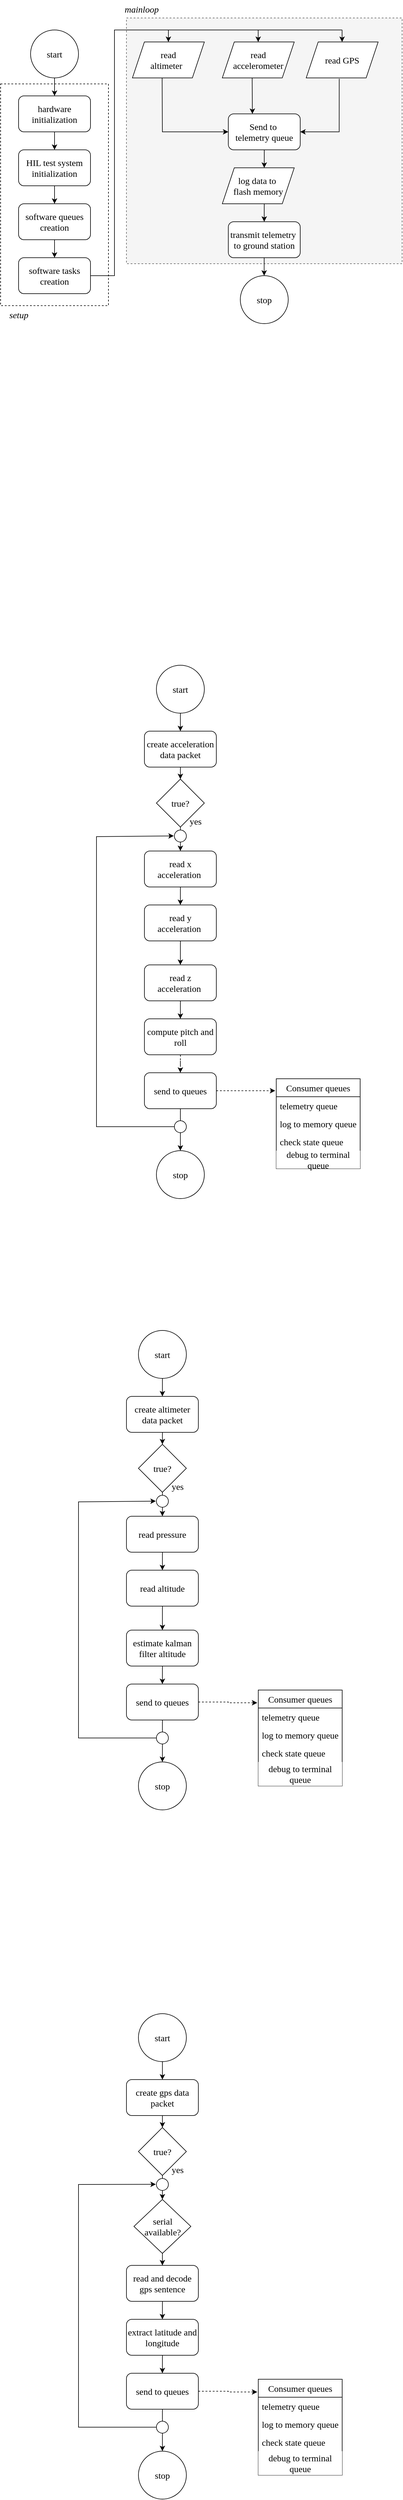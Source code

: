 <mxfile version="20.8.16" type="device"><diagram name="Page-1" id="mBe-X2XpHbBjMXoWEPuQ"><mxGraphModel dx="1046" dy="663" grid="1" gridSize="10" guides="1" tooltips="1" connect="1" arrows="1" fold="1" page="1" pageScale="1" pageWidth="850" pageHeight="1100" math="0" shadow="0"><root><mxCell id="0"/><mxCell id="1" parent="0"/><mxCell id="3_4ybD7YftB7k-4vnhsT-41" value="" style="rounded=0;whiteSpace=wrap;html=1;fontFamily=Times New Roman;fontSize=15;dashed=1;fillColor=#f5f5f5;fontColor=#333333;strokeColor=#666666;" vertex="1" parent="1"><mxGeometry x="310" y="70" width="460" height="410" as="geometry"/></mxCell><mxCell id="3_4ybD7YftB7k-4vnhsT-40" value="" style="rounded=0;whiteSpace=wrap;html=1;fontFamily=Times New Roman;fontSize=15;dashed=1;" vertex="1" parent="1"><mxGeometry x="100" y="180" width="180" height="370" as="geometry"/></mxCell><mxCell id="3_4ybD7YftB7k-4vnhsT-5" value="" style="edgeStyle=orthogonalEdgeStyle;rounded=0;orthogonalLoop=1;jettySize=auto;html=1;fontFamily=Times New Roman;fontSize=15;" edge="1" parent="1" source="3_4ybD7YftB7k-4vnhsT-1" target="3_4ybD7YftB7k-4vnhsT-2"><mxGeometry relative="1" as="geometry"/></mxCell><mxCell id="3_4ybD7YftB7k-4vnhsT-1" value="&lt;font face=&quot;Times New Roman&quot; style=&quot;font-size: 15px;&quot;&gt;start&lt;/font&gt;" style="ellipse;whiteSpace=wrap;html=1;fontSize=15;" vertex="1" parent="1"><mxGeometry x="150" y="90" width="80" height="80" as="geometry"/></mxCell><mxCell id="3_4ybD7YftB7k-4vnhsT-6" value="" style="edgeStyle=orthogonalEdgeStyle;rounded=0;orthogonalLoop=1;jettySize=auto;html=1;fontFamily=Times New Roman;fontSize=15;" edge="1" parent="1" source="3_4ybD7YftB7k-4vnhsT-2" target="3_4ybD7YftB7k-4vnhsT-4"><mxGeometry relative="1" as="geometry"/></mxCell><mxCell id="3_4ybD7YftB7k-4vnhsT-2" value="hardware initialization" style="rounded=1;whiteSpace=wrap;html=1;fontFamily=Times New Roman;fontSize=15;" vertex="1" parent="1"><mxGeometry x="130" y="200" width="120" height="60" as="geometry"/></mxCell><mxCell id="3_4ybD7YftB7k-4vnhsT-8" value="" style="edgeStyle=orthogonalEdgeStyle;rounded=0;orthogonalLoop=1;jettySize=auto;html=1;fontFamily=Times New Roman;fontSize=15;" edge="1" parent="1" source="3_4ybD7YftB7k-4vnhsT-4" target="3_4ybD7YftB7k-4vnhsT-7"><mxGeometry relative="1" as="geometry"/></mxCell><mxCell id="3_4ybD7YftB7k-4vnhsT-4" value="HIL test system initialization" style="rounded=1;whiteSpace=wrap;html=1;fontFamily=Times New Roman;fontSize=15;" vertex="1" parent="1"><mxGeometry x="130" y="290" width="120" height="60" as="geometry"/></mxCell><mxCell id="3_4ybD7YftB7k-4vnhsT-10" value="" style="edgeStyle=orthogonalEdgeStyle;rounded=0;orthogonalLoop=1;jettySize=auto;html=1;fontFamily=Times New Roman;fontSize=15;" edge="1" parent="1" source="3_4ybD7YftB7k-4vnhsT-7" target="3_4ybD7YftB7k-4vnhsT-9"><mxGeometry relative="1" as="geometry"/></mxCell><mxCell id="3_4ybD7YftB7k-4vnhsT-7" value="software queues creation" style="rounded=1;whiteSpace=wrap;html=1;fontFamily=Times New Roman;fontSize=15;" vertex="1" parent="1"><mxGeometry x="130" y="380" width="120" height="60" as="geometry"/></mxCell><mxCell id="3_4ybD7YftB7k-4vnhsT-13" value="" style="edgeStyle=orthogonalEdgeStyle;rounded=0;orthogonalLoop=1;jettySize=auto;html=1;fontFamily=Times New Roman;fontSize=15;" edge="1" parent="1" source="3_4ybD7YftB7k-4vnhsT-9" target="3_4ybD7YftB7k-4vnhsT-21"><mxGeometry relative="1" as="geometry"><mxPoint x="392" y="108.98" as="targetPoint"/><Array as="points"><mxPoint x="290" y="500"/><mxPoint x="290" y="90"/><mxPoint x="380" y="90"/></Array></mxGeometry></mxCell><mxCell id="3_4ybD7YftB7k-4vnhsT-9" value="software tasks creation" style="rounded=1;whiteSpace=wrap;html=1;fontFamily=Times New Roman;fontSize=15;" vertex="1" parent="1"><mxGeometry x="130" y="470" width="120" height="60" as="geometry"/></mxCell><mxCell id="3_4ybD7YftB7k-4vnhsT-17" value="" style="endArrow=none;html=1;rounded=0;fontFamily=Times New Roman;fontSize=15;" edge="1" parent="1"><mxGeometry width="50" height="50" relative="1" as="geometry"><mxPoint x="380" y="90" as="sourcePoint"/><mxPoint x="670" y="90" as="targetPoint"/></mxGeometry></mxCell><mxCell id="3_4ybD7YftB7k-4vnhsT-19" value="" style="endArrow=classic;html=1;rounded=0;fontFamily=Times New Roman;fontSize=15;entryX=0.667;entryY=0;entryDx=0;entryDy=0;entryPerimeter=0;" edge="1" parent="1"><mxGeometry width="50" height="50" relative="1" as="geometry"><mxPoint x="669.83" y="90" as="sourcePoint"/><mxPoint x="669.87" y="110" as="targetPoint"/></mxGeometry></mxCell><mxCell id="3_4ybD7YftB7k-4vnhsT-20" value="" style="endArrow=classic;html=1;rounded=0;fontFamily=Times New Roman;fontSize=15;entryX=0.667;entryY=0;entryDx=0;entryDy=0;entryPerimeter=0;" edge="1" parent="1"><mxGeometry width="50" height="50" relative="1" as="geometry"><mxPoint x="529.83" y="90" as="sourcePoint"/><mxPoint x="529.87" y="110" as="targetPoint"/></mxGeometry></mxCell><mxCell id="3_4ybD7YftB7k-4vnhsT-21" value="read &lt;br&gt;altimeter&lt;span style=&quot;white-space: pre;&quot;&gt;&#9;&lt;/span&gt;" style="shape=parallelogram;perimeter=parallelogramPerimeter;whiteSpace=wrap;html=1;fixedSize=1;fontFamily=Times New Roman;fontSize=15;" vertex="1" parent="1"><mxGeometry x="320" y="110" width="120" height="60" as="geometry"/></mxCell><mxCell id="3_4ybD7YftB7k-4vnhsT-22" value="read &lt;br&gt;accelerometer" style="shape=parallelogram;perimeter=parallelogramPerimeter;whiteSpace=wrap;html=1;fixedSize=1;fontFamily=Times New Roman;fontSize=15;" vertex="1" parent="1"><mxGeometry x="470" y="110" width="120" height="60" as="geometry"/></mxCell><mxCell id="3_4ybD7YftB7k-4vnhsT-23" value="read GPS" style="shape=parallelogram;perimeter=parallelogramPerimeter;whiteSpace=wrap;html=1;fixedSize=1;fontFamily=Times New Roman;fontSize=15;" vertex="1" parent="1"><mxGeometry x="610" y="110" width="120" height="60" as="geometry"/></mxCell><mxCell id="3_4ybD7YftB7k-4vnhsT-24" value="log data to&amp;nbsp;&lt;br&gt;flash memory" style="shape=parallelogram;perimeter=parallelogramPerimeter;whiteSpace=wrap;html=1;fixedSize=1;fontFamily=Times New Roman;fontSize=15;" vertex="1" parent="1"><mxGeometry x="470" y="320" width="120" height="60" as="geometry"/></mxCell><mxCell id="3_4ybD7YftB7k-4vnhsT-34" style="edgeStyle=orthogonalEdgeStyle;rounded=0;orthogonalLoop=1;jettySize=auto;html=1;entryX=0.583;entryY=0;entryDx=0;entryDy=0;entryPerimeter=0;fontFamily=Times New Roman;fontSize=15;" edge="1" parent="1" source="3_4ybD7YftB7k-4vnhsT-25" target="3_4ybD7YftB7k-4vnhsT-24"><mxGeometry relative="1" as="geometry"/></mxCell><mxCell id="3_4ybD7YftB7k-4vnhsT-25" value="Send to&amp;nbsp;&lt;br&gt;telemetry queue" style="rounded=1;whiteSpace=wrap;html=1;fontFamily=Times New Roman;fontSize=15;" vertex="1" parent="1"><mxGeometry x="480" y="230" width="120" height="60" as="geometry"/></mxCell><mxCell id="3_4ybD7YftB7k-4vnhsT-27" value="" style="endArrow=classic;html=1;rounded=0;fontFamily=Times New Roman;fontSize=15;exitX=0.413;exitY=1.003;exitDx=0;exitDy=0;exitPerimeter=0;entryX=0;entryY=0.5;entryDx=0;entryDy=0;" edge="1" parent="1" source="3_4ybD7YftB7k-4vnhsT-21" target="3_4ybD7YftB7k-4vnhsT-25"><mxGeometry width="50" height="50" relative="1" as="geometry"><mxPoint x="540" y="340" as="sourcePoint"/><mxPoint x="590" y="290" as="targetPoint"/><Array as="points"><mxPoint x="370" y="260"/></Array></mxGeometry></mxCell><mxCell id="3_4ybD7YftB7k-4vnhsT-31" value="transmit telemetry&amp;nbsp;&lt;br&gt;to ground station" style="rounded=1;whiteSpace=wrap;html=1;fontFamily=Times New Roman;fontSize=15;" vertex="1" parent="1"><mxGeometry x="480" y="410" width="120" height="60" as="geometry"/></mxCell><mxCell id="3_4ybD7YftB7k-4vnhsT-32" value="" style="endArrow=classic;html=1;rounded=0;fontFamily=Times New Roman;fontSize=15;exitX=0.459;exitY=1.023;exitDx=0;exitDy=0;exitPerimeter=0;entryX=1;entryY=0.5;entryDx=0;entryDy=0;" edge="1" parent="1" source="3_4ybD7YftB7k-4vnhsT-23" target="3_4ybD7YftB7k-4vnhsT-25"><mxGeometry width="50" height="50" relative="1" as="geometry"><mxPoint x="560" y="330" as="sourcePoint"/><mxPoint x="610" y="280" as="targetPoint"/><Array as="points"><mxPoint x="665" y="260"/></Array></mxGeometry></mxCell><mxCell id="3_4ybD7YftB7k-4vnhsT-33" value="" style="endArrow=classic;html=1;rounded=0;fontFamily=Times New Roman;fontSize=15;exitX=0.415;exitY=1.007;exitDx=0;exitDy=0;exitPerimeter=0;entryX=0.335;entryY=0.001;entryDx=0;entryDy=0;entryPerimeter=0;" edge="1" parent="1" source="3_4ybD7YftB7k-4vnhsT-22" target="3_4ybD7YftB7k-4vnhsT-25"><mxGeometry width="50" height="50" relative="1" as="geometry"><mxPoint x="560" y="330" as="sourcePoint"/><mxPoint x="610" y="280" as="targetPoint"/></mxGeometry></mxCell><mxCell id="3_4ybD7YftB7k-4vnhsT-36" style="edgeStyle=orthogonalEdgeStyle;rounded=0;orthogonalLoop=1;jettySize=auto;html=1;entryX=0.583;entryY=0;entryDx=0;entryDy=0;entryPerimeter=0;fontFamily=Times New Roman;fontSize=15;" edge="1" parent="1"><mxGeometry relative="1" as="geometry"><mxPoint x="539.96" y="380" as="sourcePoint"/><mxPoint x="539.92" y="410" as="targetPoint"/></mxGeometry></mxCell><mxCell id="3_4ybD7YftB7k-4vnhsT-37" value="&lt;font face=&quot;Times New Roman&quot; style=&quot;font-size: 15px;&quot;&gt;stop&lt;/font&gt;" style="ellipse;whiteSpace=wrap;html=1;fontSize=15;" vertex="1" parent="1"><mxGeometry x="500" y="500" width="80" height="80" as="geometry"/></mxCell><mxCell id="3_4ybD7YftB7k-4vnhsT-39" style="edgeStyle=orthogonalEdgeStyle;rounded=0;orthogonalLoop=1;jettySize=auto;html=1;entryX=0.583;entryY=0;entryDx=0;entryDy=0;entryPerimeter=0;fontFamily=Times New Roman;fontSize=15;" edge="1" parent="1"><mxGeometry relative="1" as="geometry"><mxPoint x="539.84" y="470" as="sourcePoint"/><mxPoint x="539.8" y="500" as="targetPoint"/></mxGeometry></mxCell><mxCell id="3_4ybD7YftB7k-4vnhsT-42" value="&lt;i&gt;mainloop&lt;/i&gt;" style="text;html=1;align=center;verticalAlign=middle;resizable=0;points=[];autosize=1;strokeColor=none;fillColor=none;fontSize=15;fontFamily=Times New Roman;" vertex="1" parent="1"><mxGeometry x="295" y="40" width="80" height="30" as="geometry"/></mxCell><mxCell id="3_4ybD7YftB7k-4vnhsT-43" value="&lt;i&gt;setup&lt;/i&gt;" style="text;html=1;align=center;verticalAlign=middle;resizable=0;points=[];autosize=1;strokeColor=none;fillColor=none;fontSize=15;fontFamily=Times New Roman;" vertex="1" parent="1"><mxGeometry x="100" y="550" width="60" height="30" as="geometry"/></mxCell><mxCell id="3_4ybD7YftB7k-4vnhsT-56" value="" style="edgeStyle=orthogonalEdgeStyle;rounded=0;orthogonalLoop=1;jettySize=auto;html=1;fontFamily=Times New Roman;fontSize=15;" edge="1" parent="1" source="3_4ybD7YftB7k-4vnhsT-44" target="3_4ybD7YftB7k-4vnhsT-54"><mxGeometry relative="1" as="geometry"/></mxCell><mxCell id="3_4ybD7YftB7k-4vnhsT-44" value="read x &lt;br&gt;acceleration&amp;nbsp;" style="rounded=1;whiteSpace=wrap;html=1;fontFamily=Times New Roman;fontSize=15;" vertex="1" parent="1"><mxGeometry x="340" y="1460" width="120" height="60" as="geometry"/></mxCell><mxCell id="3_4ybD7YftB7k-4vnhsT-52" value="" style="edgeStyle=orthogonalEdgeStyle;rounded=0;orthogonalLoop=1;jettySize=auto;html=1;fontFamily=Times New Roman;fontSize=15;" edge="1" parent="1" source="3_4ybD7YftB7k-4vnhsT-45" target="3_4ybD7YftB7k-4vnhsT-51"><mxGeometry relative="1" as="geometry"/></mxCell><mxCell id="3_4ybD7YftB7k-4vnhsT-45" value="start" style="ellipse;whiteSpace=wrap;html=1;fontFamily=Times New Roman;fontSize=15;" vertex="1" parent="1"><mxGeometry x="360" y="1150" width="80" height="80" as="geometry"/></mxCell><mxCell id="3_4ybD7YftB7k-4vnhsT-77" value="" style="edgeStyle=orthogonalEdgeStyle;rounded=0;orthogonalLoop=1;jettySize=auto;html=1;fontFamily=Times New Roman;fontSize=15;" edge="1" parent="1" source="3_4ybD7YftB7k-4vnhsT-46" target="3_4ybD7YftB7k-4vnhsT-44"><mxGeometry relative="1" as="geometry"/></mxCell><mxCell id="3_4ybD7YftB7k-4vnhsT-46" value="true?" style="rhombus;whiteSpace=wrap;html=1;fontFamily=Times New Roman;fontSize=15;" vertex="1" parent="1"><mxGeometry x="360" y="1340" width="80" height="80" as="geometry"/></mxCell><mxCell id="3_4ybD7YftB7k-4vnhsT-53" value="" style="edgeStyle=orthogonalEdgeStyle;rounded=0;orthogonalLoop=1;jettySize=auto;html=1;fontFamily=Times New Roman;fontSize=15;" edge="1" parent="1" source="3_4ybD7YftB7k-4vnhsT-51" target="3_4ybD7YftB7k-4vnhsT-46"><mxGeometry relative="1" as="geometry"/></mxCell><mxCell id="3_4ybD7YftB7k-4vnhsT-51" value="create acceleration data packet" style="rounded=1;whiteSpace=wrap;html=1;fontFamily=Times New Roman;fontSize=15;" vertex="1" parent="1"><mxGeometry x="340" y="1260" width="120" height="60" as="geometry"/></mxCell><mxCell id="3_4ybD7YftB7k-4vnhsT-57" value="" style="edgeStyle=orthogonalEdgeStyle;rounded=0;orthogonalLoop=1;jettySize=auto;html=1;fontFamily=Times New Roman;fontSize=15;" edge="1" parent="1" source="3_4ybD7YftB7k-4vnhsT-54" target="3_4ybD7YftB7k-4vnhsT-55"><mxGeometry relative="1" as="geometry"/></mxCell><mxCell id="3_4ybD7YftB7k-4vnhsT-54" value="read y&lt;br&gt;acceleration&amp;nbsp;" style="rounded=1;whiteSpace=wrap;html=1;fontFamily=Times New Roman;fontSize=15;" vertex="1" parent="1"><mxGeometry x="340" y="1550" width="120" height="60" as="geometry"/></mxCell><mxCell id="3_4ybD7YftB7k-4vnhsT-59" value="" style="edgeStyle=orthogonalEdgeStyle;rounded=0;orthogonalLoop=1;jettySize=auto;html=1;fontFamily=Times New Roman;fontSize=15;" edge="1" parent="1" source="3_4ybD7YftB7k-4vnhsT-55" target="3_4ybD7YftB7k-4vnhsT-58"><mxGeometry relative="1" as="geometry"/></mxCell><mxCell id="3_4ybD7YftB7k-4vnhsT-55" value="read z&lt;br&gt;acceleration&amp;nbsp;" style="rounded=1;whiteSpace=wrap;html=1;fontFamily=Times New Roman;fontSize=15;" vertex="1" parent="1"><mxGeometry x="340" y="1650" width="120" height="60" as="geometry"/></mxCell><mxCell id="3_4ybD7YftB7k-4vnhsT-68" value="" style="edgeStyle=orthogonalEdgeStyle;rounded=0;orthogonalLoop=1;jettySize=auto;html=1;dashed=1;fontFamily=Times New Roman;fontSize=15;" edge="1" parent="1" source="3_4ybD7YftB7k-4vnhsT-58" target="3_4ybD7YftB7k-4vnhsT-60"><mxGeometry relative="1" as="geometry"/></mxCell><mxCell id="3_4ybD7YftB7k-4vnhsT-58" value="compute pitch and roll" style="rounded=1;whiteSpace=wrap;html=1;fontFamily=Times New Roman;fontSize=15;" vertex="1" parent="1"><mxGeometry x="340" y="1740" width="120" height="60" as="geometry"/></mxCell><mxCell id="3_4ybD7YftB7k-4vnhsT-67" style="edgeStyle=orthogonalEdgeStyle;rounded=0;orthogonalLoop=1;jettySize=auto;html=1;entryX=-0.012;entryY=0.133;entryDx=0;entryDy=0;entryPerimeter=0;fontFamily=Times New Roman;fontSize=15;dashed=1;" edge="1" parent="1" source="3_4ybD7YftB7k-4vnhsT-60" target="3_4ybD7YftB7k-4vnhsT-61"><mxGeometry relative="1" as="geometry"/></mxCell><mxCell id="3_4ybD7YftB7k-4vnhsT-74" value="" style="edgeStyle=orthogonalEdgeStyle;rounded=0;orthogonalLoop=1;jettySize=auto;html=1;fontFamily=Times New Roman;fontSize=15;" edge="1" parent="1" source="3_4ybD7YftB7k-4vnhsT-60" target="3_4ybD7YftB7k-4vnhsT-69"><mxGeometry relative="1" as="geometry"/></mxCell><mxCell id="3_4ybD7YftB7k-4vnhsT-60" value="send to queues" style="rounded=1;whiteSpace=wrap;html=1;fontFamily=Times New Roman;fontSize=15;" vertex="1" parent="1"><mxGeometry x="340" y="1830" width="120" height="60" as="geometry"/></mxCell><mxCell id="3_4ybD7YftB7k-4vnhsT-61" value="Consumer queues" style="swimlane;fontStyle=0;childLayout=stackLayout;horizontal=1;startSize=30;horizontalStack=0;resizeParent=1;resizeParentMax=0;resizeLast=0;collapsible=1;marginBottom=0;whiteSpace=wrap;html=1;fontFamily=Times New Roman;fontSize=15;" vertex="1" parent="1"><mxGeometry x="560" y="1840" width="140" height="150" as="geometry"/></mxCell><mxCell id="3_4ybD7YftB7k-4vnhsT-62" value="telemetry queue" style="text;strokeColor=none;fillColor=none;align=left;verticalAlign=middle;spacingLeft=4;spacingRight=4;overflow=hidden;points=[[0,0.5],[1,0.5]];portConstraint=eastwest;rotatable=0;whiteSpace=wrap;html=1;fontSize=15;fontFamily=Times New Roman;" vertex="1" parent="3_4ybD7YftB7k-4vnhsT-61"><mxGeometry y="30" width="140" height="30" as="geometry"/></mxCell><mxCell id="3_4ybD7YftB7k-4vnhsT-63" value="log to memory queue" style="text;strokeColor=none;fillColor=none;align=left;verticalAlign=middle;spacingLeft=4;spacingRight=4;overflow=hidden;points=[[0,0.5],[1,0.5]];portConstraint=eastwest;rotatable=0;whiteSpace=wrap;html=1;fontSize=15;fontFamily=Times New Roman;" vertex="1" parent="3_4ybD7YftB7k-4vnhsT-61"><mxGeometry y="60" width="140" height="30" as="geometry"/></mxCell><mxCell id="3_4ybD7YftB7k-4vnhsT-64" value="check state queue" style="text;strokeColor=none;fillColor=none;align=left;verticalAlign=middle;spacingLeft=4;spacingRight=4;overflow=hidden;points=[[0,0.5],[1,0.5]];portConstraint=eastwest;rotatable=0;whiteSpace=wrap;html=1;fontSize=15;fontFamily=Times New Roman;" vertex="1" parent="3_4ybD7YftB7k-4vnhsT-61"><mxGeometry y="90" width="140" height="30" as="geometry"/></mxCell><mxCell id="3_4ybD7YftB7k-4vnhsT-66" value="debug to terminal queue" style="rounded=0;whiteSpace=wrap;html=1;fontFamily=Times New Roman;fontSize=15;strokeColor=none;" vertex="1" parent="3_4ybD7YftB7k-4vnhsT-61"><mxGeometry y="120" width="140" height="30" as="geometry"/></mxCell><mxCell id="3_4ybD7YftB7k-4vnhsT-69" value="stop" style="ellipse;whiteSpace=wrap;html=1;aspect=fixed;fontFamily=Times New Roman;fontSize=15;" vertex="1" parent="1"><mxGeometry x="360" y="1960" width="80" height="80" as="geometry"/></mxCell><mxCell id="3_4ybD7YftB7k-4vnhsT-70" value="yes" style="text;html=1;align=center;verticalAlign=middle;resizable=0;points=[];autosize=1;strokeColor=none;fillColor=none;fontSize=15;fontFamily=Times New Roman;" vertex="1" parent="1"><mxGeometry x="405" y="1395" width="40" height="30" as="geometry"/></mxCell><mxCell id="3_4ybD7YftB7k-4vnhsT-72" value="" style="endArrow=classic;html=1;rounded=0;fontFamily=Times New Roman;fontSize=15;exitX=0;exitY=0.5;exitDx=0;exitDy=0;entryX=-0.051;entryY=0.489;entryDx=0;entryDy=0;entryPerimeter=0;" edge="1" parent="1" source="3_4ybD7YftB7k-4vnhsT-73" target="3_4ybD7YftB7k-4vnhsT-75"><mxGeometry width="50" height="50" relative="1" as="geometry"><mxPoint x="260" y="1920" as="sourcePoint"/><mxPoint x="390" y="1430" as="targetPoint"/><Array as="points"><mxPoint x="260" y="1920"/><mxPoint x="260" y="1436"/></Array></mxGeometry></mxCell><mxCell id="3_4ybD7YftB7k-4vnhsT-73" value="" style="ellipse;whiteSpace=wrap;html=1;aspect=fixed;fontFamily=Times New Roman;fontSize=15;" vertex="1" parent="1"><mxGeometry x="390" y="1910" width="20" height="20" as="geometry"/></mxCell><mxCell id="3_4ybD7YftB7k-4vnhsT-75" value="" style="ellipse;whiteSpace=wrap;html=1;aspect=fixed;fontFamily=Times New Roman;fontSize=15;" vertex="1" parent="1"><mxGeometry x="390" y="1425" width="20" height="20" as="geometry"/></mxCell><mxCell id="3_4ybD7YftB7k-4vnhsT-78" value="" style="edgeStyle=orthogonalEdgeStyle;rounded=0;orthogonalLoop=1;jettySize=auto;html=1;fontFamily=Times New Roman;fontSize=15;" edge="1" parent="1" source="3_4ybD7YftB7k-4vnhsT-79" target="3_4ybD7YftB7k-4vnhsT-87"><mxGeometry relative="1" as="geometry"/></mxCell><mxCell id="3_4ybD7YftB7k-4vnhsT-79" value="read pressure" style="rounded=1;whiteSpace=wrap;html=1;fontFamily=Times New Roman;fontSize=15;" vertex="1" parent="1"><mxGeometry x="310" y="2570" width="120" height="60" as="geometry"/></mxCell><mxCell id="3_4ybD7YftB7k-4vnhsT-80" value="" style="edgeStyle=orthogonalEdgeStyle;rounded=0;orthogonalLoop=1;jettySize=auto;html=1;fontFamily=Times New Roman;fontSize=15;" edge="1" parent="1" source="3_4ybD7YftB7k-4vnhsT-81" target="3_4ybD7YftB7k-4vnhsT-85"><mxGeometry relative="1" as="geometry"/></mxCell><mxCell id="3_4ybD7YftB7k-4vnhsT-81" value="start" style="ellipse;whiteSpace=wrap;html=1;fontFamily=Times New Roman;fontSize=15;" vertex="1" parent="1"><mxGeometry x="330" y="2260" width="80" height="80" as="geometry"/></mxCell><mxCell id="3_4ybD7YftB7k-4vnhsT-82" value="" style="edgeStyle=orthogonalEdgeStyle;rounded=0;orthogonalLoop=1;jettySize=auto;html=1;fontFamily=Times New Roman;fontSize=15;" edge="1" parent="1" source="3_4ybD7YftB7k-4vnhsT-83" target="3_4ybD7YftB7k-4vnhsT-79"><mxGeometry relative="1" as="geometry"/></mxCell><mxCell id="3_4ybD7YftB7k-4vnhsT-83" value="true?" style="rhombus;whiteSpace=wrap;html=1;fontFamily=Times New Roman;fontSize=15;" vertex="1" parent="1"><mxGeometry x="330" y="2450" width="80" height="80" as="geometry"/></mxCell><mxCell id="3_4ybD7YftB7k-4vnhsT-84" value="" style="edgeStyle=orthogonalEdgeStyle;rounded=0;orthogonalLoop=1;jettySize=auto;html=1;fontFamily=Times New Roman;fontSize=15;" edge="1" parent="1" source="3_4ybD7YftB7k-4vnhsT-85" target="3_4ybD7YftB7k-4vnhsT-83"><mxGeometry relative="1" as="geometry"/></mxCell><mxCell id="3_4ybD7YftB7k-4vnhsT-85" value="create altimeter data packet" style="rounded=1;whiteSpace=wrap;html=1;fontFamily=Times New Roman;fontSize=15;" vertex="1" parent="1"><mxGeometry x="310" y="2370" width="120" height="60" as="geometry"/></mxCell><mxCell id="3_4ybD7YftB7k-4vnhsT-86" value="" style="edgeStyle=orthogonalEdgeStyle;rounded=0;orthogonalLoop=1;jettySize=auto;html=1;fontFamily=Times New Roman;fontSize=15;" edge="1" parent="1" source="3_4ybD7YftB7k-4vnhsT-87" target="3_4ybD7YftB7k-4vnhsT-89"><mxGeometry relative="1" as="geometry"/></mxCell><mxCell id="3_4ybD7YftB7k-4vnhsT-87" value="read altitude" style="rounded=1;whiteSpace=wrap;html=1;fontFamily=Times New Roman;fontSize=15;" vertex="1" parent="1"><mxGeometry x="310" y="2660" width="120" height="60" as="geometry"/></mxCell><mxCell id="3_4ybD7YftB7k-4vnhsT-88" value="" style="edgeStyle=orthogonalEdgeStyle;rounded=0;orthogonalLoop=1;jettySize=auto;html=1;fontFamily=Times New Roman;fontSize=15;" edge="1" parent="1" source="3_4ybD7YftB7k-4vnhsT-89"><mxGeometry relative="1" as="geometry"><mxPoint x="369.966" y="2850" as="targetPoint"/></mxGeometry></mxCell><mxCell id="3_4ybD7YftB7k-4vnhsT-89" value="estimate kalman&lt;br&gt;filter altitude" style="rounded=1;whiteSpace=wrap;html=1;fontFamily=Times New Roman;fontSize=15;" vertex="1" parent="1"><mxGeometry x="310" y="2760" width="120" height="60" as="geometry"/></mxCell><mxCell id="3_4ybD7YftB7k-4vnhsT-92" style="edgeStyle=orthogonalEdgeStyle;rounded=0;orthogonalLoop=1;jettySize=auto;html=1;entryX=-0.012;entryY=0.133;entryDx=0;entryDy=0;entryPerimeter=0;fontFamily=Times New Roman;fontSize=15;dashed=1;" edge="1" parent="1" source="3_4ybD7YftB7k-4vnhsT-94" target="3_4ybD7YftB7k-4vnhsT-95"><mxGeometry relative="1" as="geometry"/></mxCell><mxCell id="3_4ybD7YftB7k-4vnhsT-93" value="" style="edgeStyle=orthogonalEdgeStyle;rounded=0;orthogonalLoop=1;jettySize=auto;html=1;fontFamily=Times New Roman;fontSize=15;" edge="1" parent="1" source="3_4ybD7YftB7k-4vnhsT-94" target="3_4ybD7YftB7k-4vnhsT-100"><mxGeometry relative="1" as="geometry"/></mxCell><mxCell id="3_4ybD7YftB7k-4vnhsT-94" value="send to queues" style="rounded=1;whiteSpace=wrap;html=1;fontFamily=Times New Roman;fontSize=15;" vertex="1" parent="1"><mxGeometry x="310" y="2850" width="120" height="60" as="geometry"/></mxCell><mxCell id="3_4ybD7YftB7k-4vnhsT-95" value="Consumer queues" style="swimlane;fontStyle=0;childLayout=stackLayout;horizontal=1;startSize=30;horizontalStack=0;resizeParent=1;resizeParentMax=0;resizeLast=0;collapsible=1;marginBottom=0;whiteSpace=wrap;html=1;fontFamily=Times New Roman;fontSize=15;" vertex="1" parent="1"><mxGeometry x="530" y="2860" width="140" height="160" as="geometry"/></mxCell><mxCell id="3_4ybD7YftB7k-4vnhsT-96" value="telemetry queue" style="text;strokeColor=none;fillColor=none;align=left;verticalAlign=middle;spacingLeft=4;spacingRight=4;overflow=hidden;points=[[0,0.5],[1,0.5]];portConstraint=eastwest;rotatable=0;whiteSpace=wrap;html=1;fontSize=15;fontFamily=Times New Roman;" vertex="1" parent="3_4ybD7YftB7k-4vnhsT-95"><mxGeometry y="30" width="140" height="30" as="geometry"/></mxCell><mxCell id="3_4ybD7YftB7k-4vnhsT-97" value="log to memory queue" style="text;strokeColor=none;fillColor=none;align=left;verticalAlign=middle;spacingLeft=4;spacingRight=4;overflow=hidden;points=[[0,0.5],[1,0.5]];portConstraint=eastwest;rotatable=0;whiteSpace=wrap;html=1;fontSize=15;fontFamily=Times New Roman;" vertex="1" parent="3_4ybD7YftB7k-4vnhsT-95"><mxGeometry y="60" width="140" height="30" as="geometry"/></mxCell><mxCell id="3_4ybD7YftB7k-4vnhsT-98" value="check state queue" style="text;strokeColor=none;fillColor=none;align=left;verticalAlign=middle;spacingLeft=4;spacingRight=4;overflow=hidden;points=[[0,0.5],[1,0.5]];portConstraint=eastwest;rotatable=0;whiteSpace=wrap;html=1;fontSize=15;fontFamily=Times New Roman;" vertex="1" parent="3_4ybD7YftB7k-4vnhsT-95"><mxGeometry y="90" width="140" height="30" as="geometry"/></mxCell><mxCell id="3_4ybD7YftB7k-4vnhsT-99" value="debug to terminal queue" style="rounded=0;whiteSpace=wrap;html=1;fontFamily=Times New Roman;fontSize=15;strokeColor=none;" vertex="1" parent="3_4ybD7YftB7k-4vnhsT-95"><mxGeometry y="120" width="140" height="40" as="geometry"/></mxCell><mxCell id="3_4ybD7YftB7k-4vnhsT-100" value="stop" style="ellipse;whiteSpace=wrap;html=1;aspect=fixed;fontFamily=Times New Roman;fontSize=15;" vertex="1" parent="1"><mxGeometry x="330" y="2980" width="80" height="80" as="geometry"/></mxCell><mxCell id="3_4ybD7YftB7k-4vnhsT-101" value="yes" style="text;html=1;align=center;verticalAlign=middle;resizable=0;points=[];autosize=1;strokeColor=none;fillColor=none;fontSize=15;fontFamily=Times New Roman;" vertex="1" parent="1"><mxGeometry x="375" y="2505" width="40" height="30" as="geometry"/></mxCell><mxCell id="3_4ybD7YftB7k-4vnhsT-102" value="" style="endArrow=classic;html=1;rounded=0;fontFamily=Times New Roman;fontSize=15;exitX=0;exitY=0.5;exitDx=0;exitDy=0;entryX=-0.051;entryY=0.489;entryDx=0;entryDy=0;entryPerimeter=0;" edge="1" parent="1" source="3_4ybD7YftB7k-4vnhsT-103" target="3_4ybD7YftB7k-4vnhsT-104"><mxGeometry width="50" height="50" relative="1" as="geometry"><mxPoint x="230" y="3030" as="sourcePoint"/><mxPoint x="360" y="2540" as="targetPoint"/><Array as="points"><mxPoint x="230" y="2940"/><mxPoint x="230" y="2546"/></Array></mxGeometry></mxCell><mxCell id="3_4ybD7YftB7k-4vnhsT-103" value="" style="ellipse;whiteSpace=wrap;html=1;aspect=fixed;fontFamily=Times New Roman;fontSize=15;" vertex="1" parent="1"><mxGeometry x="360" y="2930" width="20" height="20" as="geometry"/></mxCell><mxCell id="3_4ybD7YftB7k-4vnhsT-104" value="" style="ellipse;whiteSpace=wrap;html=1;aspect=fixed;fontFamily=Times New Roman;fontSize=15;" vertex="1" parent="1"><mxGeometry x="360" y="2535" width="20" height="20" as="geometry"/></mxCell><mxCell id="3_4ybD7YftB7k-4vnhsT-107" value="" style="edgeStyle=orthogonalEdgeStyle;rounded=0;orthogonalLoop=1;jettySize=auto;html=1;fontFamily=Times New Roman;fontSize=15;" edge="1" parent="1" source="3_4ybD7YftB7k-4vnhsT-108" target="3_4ybD7YftB7k-4vnhsT-112"><mxGeometry relative="1" as="geometry"/></mxCell><mxCell id="3_4ybD7YftB7k-4vnhsT-108" value="start" style="ellipse;whiteSpace=wrap;html=1;fontFamily=Times New Roman;fontSize=15;" vertex="1" parent="1"><mxGeometry x="330" y="3400" width="80" height="80" as="geometry"/></mxCell><mxCell id="3_4ybD7YftB7k-4vnhsT-109" value="" style="edgeStyle=orthogonalEdgeStyle;rounded=0;orthogonalLoop=1;jettySize=auto;html=1;fontFamily=Times New Roman;fontSize=15;" edge="1" parent="1" source="3_4ybD7YftB7k-4vnhsT-110"><mxGeometry relative="1" as="geometry"><mxPoint x="370" y="3710" as="targetPoint"/></mxGeometry></mxCell><mxCell id="3_4ybD7YftB7k-4vnhsT-110" value="true?" style="rhombus;whiteSpace=wrap;html=1;fontFamily=Times New Roman;fontSize=15;" vertex="1" parent="1"><mxGeometry x="330" y="3590" width="80" height="80" as="geometry"/></mxCell><mxCell id="3_4ybD7YftB7k-4vnhsT-111" value="" style="edgeStyle=orthogonalEdgeStyle;rounded=0;orthogonalLoop=1;jettySize=auto;html=1;fontFamily=Times New Roman;fontSize=15;" edge="1" parent="1" source="3_4ybD7YftB7k-4vnhsT-112" target="3_4ybD7YftB7k-4vnhsT-110"><mxGeometry relative="1" as="geometry"/></mxCell><mxCell id="3_4ybD7YftB7k-4vnhsT-112" value="create gps data packet" style="rounded=1;whiteSpace=wrap;html=1;fontFamily=Times New Roman;fontSize=15;" vertex="1" parent="1"><mxGeometry x="310" y="3510" width="120" height="60" as="geometry"/></mxCell><mxCell id="3_4ybD7YftB7k-4vnhsT-117" style="edgeStyle=orthogonalEdgeStyle;rounded=0;orthogonalLoop=1;jettySize=auto;html=1;entryX=-0.012;entryY=0.133;entryDx=0;entryDy=0;entryPerimeter=0;fontFamily=Times New Roman;fontSize=15;dashed=1;" edge="1" parent="1" source="3_4ybD7YftB7k-4vnhsT-119" target="3_4ybD7YftB7k-4vnhsT-120"><mxGeometry relative="1" as="geometry"/></mxCell><mxCell id="3_4ybD7YftB7k-4vnhsT-118" value="" style="edgeStyle=orthogonalEdgeStyle;rounded=0;orthogonalLoop=1;jettySize=auto;html=1;fontFamily=Times New Roman;fontSize=15;" edge="1" parent="1" source="3_4ybD7YftB7k-4vnhsT-119" target="3_4ybD7YftB7k-4vnhsT-125"><mxGeometry relative="1" as="geometry"/></mxCell><mxCell id="3_4ybD7YftB7k-4vnhsT-119" value="send to queues" style="rounded=1;whiteSpace=wrap;html=1;fontFamily=Times New Roman;fontSize=15;" vertex="1" parent="1"><mxGeometry x="310" y="4000" width="120" height="60" as="geometry"/></mxCell><mxCell id="3_4ybD7YftB7k-4vnhsT-120" value="Consumer queues" style="swimlane;fontStyle=0;childLayout=stackLayout;horizontal=1;startSize=30;horizontalStack=0;resizeParent=1;resizeParentMax=0;resizeLast=0;collapsible=1;marginBottom=0;whiteSpace=wrap;html=1;fontFamily=Times New Roman;fontSize=15;" vertex="1" parent="1"><mxGeometry x="530" y="4010" width="140" height="160" as="geometry"/></mxCell><mxCell id="3_4ybD7YftB7k-4vnhsT-121" value="telemetry queue" style="text;strokeColor=none;fillColor=none;align=left;verticalAlign=middle;spacingLeft=4;spacingRight=4;overflow=hidden;points=[[0,0.5],[1,0.5]];portConstraint=eastwest;rotatable=0;whiteSpace=wrap;html=1;fontSize=15;fontFamily=Times New Roman;" vertex="1" parent="3_4ybD7YftB7k-4vnhsT-120"><mxGeometry y="30" width="140" height="30" as="geometry"/></mxCell><mxCell id="3_4ybD7YftB7k-4vnhsT-122" value="log to memory queue" style="text;strokeColor=none;fillColor=none;align=left;verticalAlign=middle;spacingLeft=4;spacingRight=4;overflow=hidden;points=[[0,0.5],[1,0.5]];portConstraint=eastwest;rotatable=0;whiteSpace=wrap;html=1;fontSize=15;fontFamily=Times New Roman;" vertex="1" parent="3_4ybD7YftB7k-4vnhsT-120"><mxGeometry y="60" width="140" height="30" as="geometry"/></mxCell><mxCell id="3_4ybD7YftB7k-4vnhsT-123" value="check state queue" style="text;strokeColor=none;fillColor=none;align=left;verticalAlign=middle;spacingLeft=4;spacingRight=4;overflow=hidden;points=[[0,0.5],[1,0.5]];portConstraint=eastwest;rotatable=0;whiteSpace=wrap;html=1;fontSize=15;fontFamily=Times New Roman;" vertex="1" parent="3_4ybD7YftB7k-4vnhsT-120"><mxGeometry y="90" width="140" height="30" as="geometry"/></mxCell><mxCell id="3_4ybD7YftB7k-4vnhsT-124" value="debug to terminal queue" style="rounded=0;whiteSpace=wrap;html=1;fontFamily=Times New Roman;fontSize=15;strokeColor=none;" vertex="1" parent="3_4ybD7YftB7k-4vnhsT-120"><mxGeometry y="120" width="140" height="40" as="geometry"/></mxCell><mxCell id="3_4ybD7YftB7k-4vnhsT-125" value="stop" style="ellipse;whiteSpace=wrap;html=1;aspect=fixed;fontFamily=Times New Roman;fontSize=15;" vertex="1" parent="1"><mxGeometry x="330" y="4130" width="80" height="80" as="geometry"/></mxCell><mxCell id="3_4ybD7YftB7k-4vnhsT-126" value="yes" style="text;html=1;align=center;verticalAlign=middle;resizable=0;points=[];autosize=1;strokeColor=none;fillColor=none;fontSize=15;fontFamily=Times New Roman;" vertex="1" parent="1"><mxGeometry x="375" y="3645" width="40" height="30" as="geometry"/></mxCell><mxCell id="3_4ybD7YftB7k-4vnhsT-127" value="" style="endArrow=classic;html=1;rounded=0;fontFamily=Times New Roman;fontSize=15;exitX=0;exitY=0.5;exitDx=0;exitDy=0;entryX=-0.051;entryY=0.489;entryDx=0;entryDy=0;entryPerimeter=0;" edge="1" parent="1" source="3_4ybD7YftB7k-4vnhsT-128" target="3_4ybD7YftB7k-4vnhsT-129"><mxGeometry width="50" height="50" relative="1" as="geometry"><mxPoint x="230" y="4170" as="sourcePoint"/><mxPoint x="360" y="3680" as="targetPoint"/><Array as="points"><mxPoint x="230" y="4090"/><mxPoint x="230" y="3685"/></Array></mxGeometry></mxCell><mxCell id="3_4ybD7YftB7k-4vnhsT-128" value="" style="ellipse;whiteSpace=wrap;html=1;aspect=fixed;fontFamily=Times New Roman;fontSize=15;" vertex="1" parent="1"><mxGeometry x="360" y="4080" width="20" height="20" as="geometry"/></mxCell><mxCell id="3_4ybD7YftB7k-4vnhsT-129" value="" style="ellipse;whiteSpace=wrap;html=1;aspect=fixed;fontFamily=Times New Roman;fontSize=15;" vertex="1" parent="1"><mxGeometry x="360" y="3675" width="20" height="20" as="geometry"/></mxCell><mxCell id="3_4ybD7YftB7k-4vnhsT-135" style="edgeStyle=orthogonalEdgeStyle;rounded=0;orthogonalLoop=1;jettySize=auto;html=1;entryX=0.5;entryY=0;entryDx=0;entryDy=0;fontFamily=Times New Roman;fontSize=15;" edge="1" parent="1" source="3_4ybD7YftB7k-4vnhsT-130" target="3_4ybD7YftB7k-4vnhsT-131"><mxGeometry relative="1" as="geometry"/></mxCell><mxCell id="3_4ybD7YftB7k-4vnhsT-130" value="serial available?" style="rhombus;whiteSpace=wrap;html=1;fontFamily=Times New Roman;fontSize=15;" vertex="1" parent="1"><mxGeometry x="322.5" y="3710" width="95" height="90" as="geometry"/></mxCell><mxCell id="3_4ybD7YftB7k-4vnhsT-136" value="" style="edgeStyle=orthogonalEdgeStyle;rounded=0;orthogonalLoop=1;jettySize=auto;html=1;fontFamily=Times New Roman;fontSize=15;" edge="1" parent="1" source="3_4ybD7YftB7k-4vnhsT-131" target="3_4ybD7YftB7k-4vnhsT-132"><mxGeometry relative="1" as="geometry"/></mxCell><mxCell id="3_4ybD7YftB7k-4vnhsT-131" value="read and decode gps sentence" style="rounded=1;whiteSpace=wrap;html=1;fontFamily=Times New Roman;fontSize=15;" vertex="1" parent="1"><mxGeometry x="310" y="3820" width="120" height="60" as="geometry"/></mxCell><mxCell id="3_4ybD7YftB7k-4vnhsT-137" style="edgeStyle=orthogonalEdgeStyle;rounded=0;orthogonalLoop=1;jettySize=auto;html=1;entryX=0.5;entryY=0;entryDx=0;entryDy=0;fontFamily=Times New Roman;fontSize=15;" edge="1" parent="1" source="3_4ybD7YftB7k-4vnhsT-132" target="3_4ybD7YftB7k-4vnhsT-119"><mxGeometry relative="1" as="geometry"/></mxCell><mxCell id="3_4ybD7YftB7k-4vnhsT-132" value="extract latitude and longitude" style="rounded=1;whiteSpace=wrap;html=1;fontFamily=Times New Roman;fontSize=15;" vertex="1" parent="1"><mxGeometry x="310" y="3910" width="120" height="60" as="geometry"/></mxCell></root></mxGraphModel></diagram></mxfile>